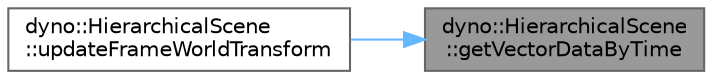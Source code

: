 digraph "dyno::HierarchicalScene::getVectorDataByTime"
{
 // LATEX_PDF_SIZE
  bgcolor="transparent";
  edge [fontname=Helvetica,fontsize=10,labelfontname=Helvetica,labelfontsize=10];
  node [fontname=Helvetica,fontsize=10,shape=box,height=0.2,width=0.4];
  rankdir="RL";
  Node1 [id="Node000001",label="dyno::HierarchicalScene\l::getVectorDataByTime",height=0.2,width=0.4,color="gray40", fillcolor="grey60", style="filled", fontcolor="black",tooltip=" "];
  Node1 -> Node2 [id="edge1_Node000001_Node000002",dir="back",color="steelblue1",style="solid",tooltip=" "];
  Node2 [id="Node000002",label="dyno::HierarchicalScene\l::updateFrameWorldTransform",height=0.2,width=0.4,color="grey40", fillcolor="white", style="filled",URL="$classdyno_1_1_hierarchical_scene.html#a86413a3bd4d9391d68e38050cf64d3c8",tooltip=" "];
}

